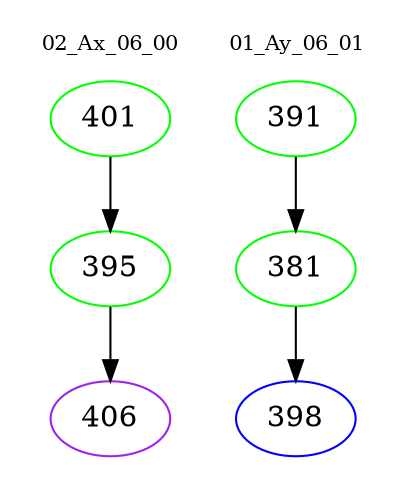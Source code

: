 digraph{
subgraph cluster_0 {
color = white
label = "02_Ax_06_00";
fontsize=10;
T0_401 [label="401", color="green"]
T0_401 -> T0_395 [color="black"]
T0_395 [label="395", color="green"]
T0_395 -> T0_406 [color="black"]
T0_406 [label="406", color="purple"]
}
subgraph cluster_1 {
color = white
label = "01_Ay_06_01";
fontsize=10;
T1_391 [label="391", color="green"]
T1_391 -> T1_381 [color="black"]
T1_381 [label="381", color="green"]
T1_381 -> T1_398 [color="black"]
T1_398 [label="398", color="blue"]
}
}

